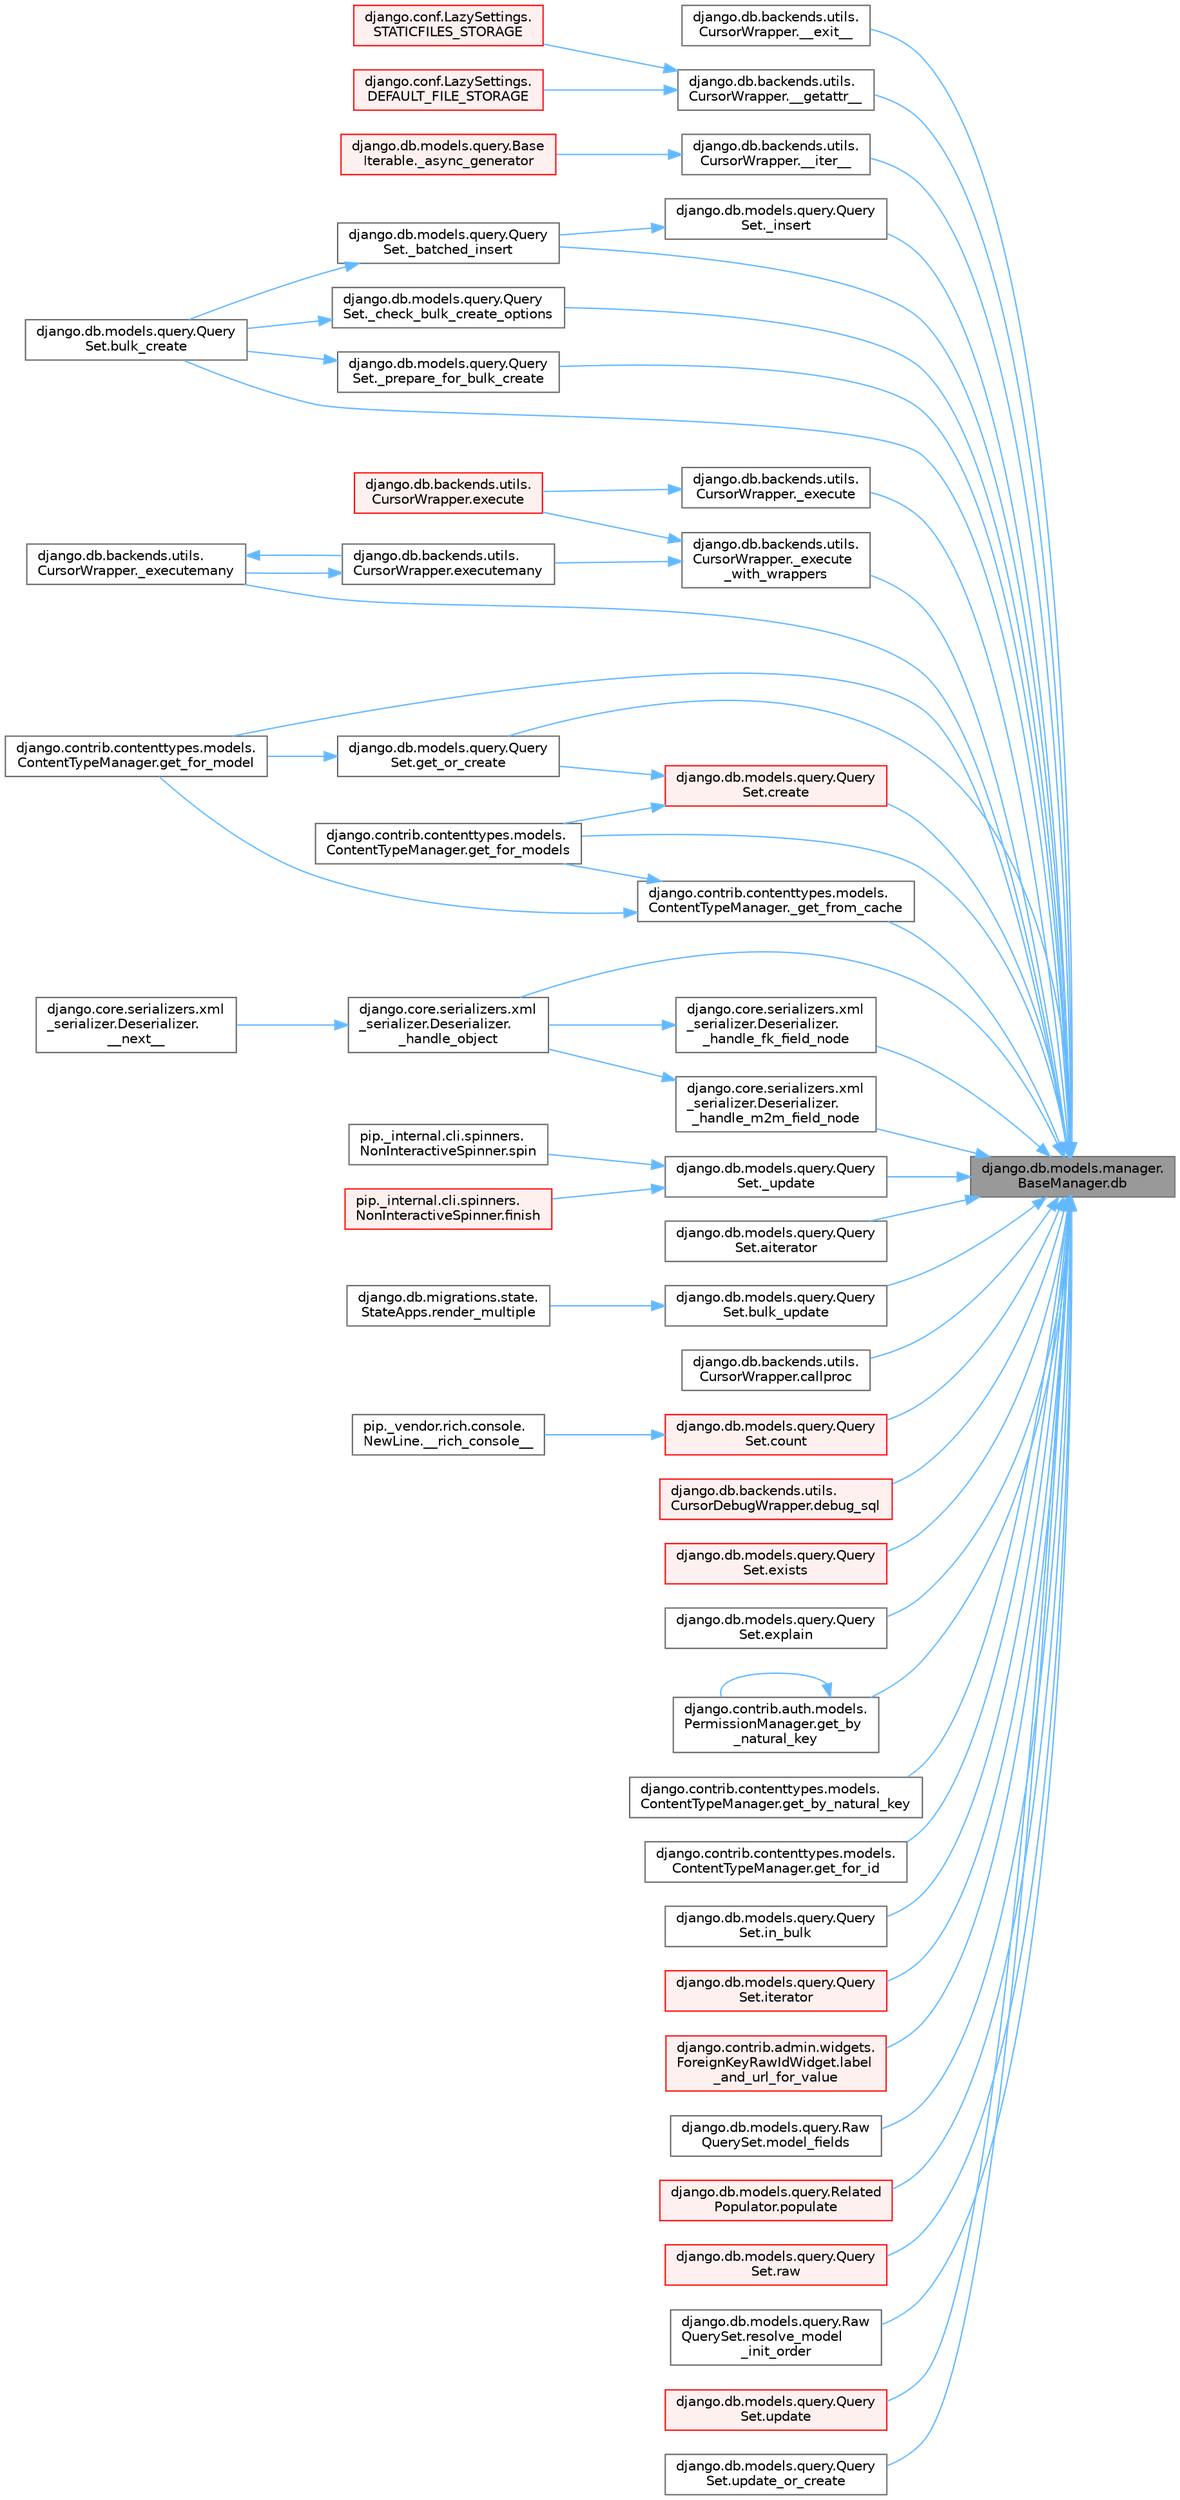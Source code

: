 digraph "django.db.models.manager.BaseManager.db"
{
 // LATEX_PDF_SIZE
  bgcolor="transparent";
  edge [fontname=Helvetica,fontsize=10,labelfontname=Helvetica,labelfontsize=10];
  node [fontname=Helvetica,fontsize=10,shape=box,height=0.2,width=0.4];
  rankdir="RL";
  Node1 [id="Node000001",label="django.db.models.manager.\lBaseManager.db",height=0.2,width=0.4,color="gray40", fillcolor="grey60", style="filled", fontcolor="black",tooltip=" "];
  Node1 -> Node2 [id="edge1_Node000001_Node000002",dir="back",color="steelblue1",style="solid",tooltip=" "];
  Node2 [id="Node000002",label="django.db.backends.utils.\lCursorWrapper.__exit__",height=0.2,width=0.4,color="grey40", fillcolor="white", style="filled",URL="$classdjango_1_1db_1_1backends_1_1utils_1_1_cursor_wrapper.html#a02f5176bb3b2e598d12ac8fdf26f3496",tooltip=" "];
  Node1 -> Node3 [id="edge2_Node000001_Node000003",dir="back",color="steelblue1",style="solid",tooltip=" "];
  Node3 [id="Node000003",label="django.db.backends.utils.\lCursorWrapper.__getattr__",height=0.2,width=0.4,color="grey40", fillcolor="white", style="filled",URL="$classdjango_1_1db_1_1backends_1_1utils_1_1_cursor_wrapper.html#a6acaaa696c45889fa2c675e03cbb7a68",tooltip=" "];
  Node3 -> Node4 [id="edge3_Node000003_Node000004",dir="back",color="steelblue1",style="solid",tooltip=" "];
  Node4 [id="Node000004",label="django.conf.LazySettings.\lDEFAULT_FILE_STORAGE",height=0.2,width=0.4,color="red", fillcolor="#FFF0F0", style="filled",URL="$classdjango_1_1conf_1_1_lazy_settings.html#a262999dfae4088a806facff7288a28b2",tooltip=" "];
  Node3 -> Node6 [id="edge4_Node000003_Node000006",dir="back",color="steelblue1",style="solid",tooltip=" "];
  Node6 [id="Node000006",label="django.conf.LazySettings.\lSTATICFILES_STORAGE",height=0.2,width=0.4,color="red", fillcolor="#FFF0F0", style="filled",URL="$classdjango_1_1conf_1_1_lazy_settings.html#acf7e82a80fdd6a53ad31cd5f784aaaf7",tooltip=" "];
  Node1 -> Node7 [id="edge5_Node000001_Node000007",dir="back",color="steelblue1",style="solid",tooltip=" "];
  Node7 [id="Node000007",label="django.db.backends.utils.\lCursorWrapper.__iter__",height=0.2,width=0.4,color="grey40", fillcolor="white", style="filled",URL="$classdjango_1_1db_1_1backends_1_1utils_1_1_cursor_wrapper.html#ae9eba89bec4f98ba29cf92670ef4bd59",tooltip=" "];
  Node7 -> Node8 [id="edge6_Node000007_Node000008",dir="back",color="steelblue1",style="solid",tooltip=" "];
  Node8 [id="Node000008",label="django.db.models.query.Base\lIterable._async_generator",height=0.2,width=0.4,color="red", fillcolor="#FFF0F0", style="filled",URL="$classdjango_1_1db_1_1models_1_1query_1_1_base_iterable.html#a3ecc2267976bc6628d1fe84d78355144",tooltip=" "];
  Node1 -> Node10 [id="edge7_Node000001_Node000010",dir="back",color="steelblue1",style="solid",tooltip=" "];
  Node10 [id="Node000010",label="django.db.models.query.Query\lSet._batched_insert",height=0.2,width=0.4,color="grey40", fillcolor="white", style="filled",URL="$classdjango_1_1db_1_1models_1_1query_1_1_query_set.html#aa6f8386ccc158cdac2292b06e08f9c22",tooltip=" "];
  Node10 -> Node11 [id="edge8_Node000010_Node000011",dir="back",color="steelblue1",style="solid",tooltip=" "];
  Node11 [id="Node000011",label="django.db.models.query.Query\lSet.bulk_create",height=0.2,width=0.4,color="grey40", fillcolor="white", style="filled",URL="$classdjango_1_1db_1_1models_1_1query_1_1_query_set.html#a486e1689031dc0d2239cdfd775840a39",tooltip=" "];
  Node1 -> Node12 [id="edge9_Node000001_Node000012",dir="back",color="steelblue1",style="solid",tooltip=" "];
  Node12 [id="Node000012",label="django.db.models.query.Query\lSet._check_bulk_create_options",height=0.2,width=0.4,color="grey40", fillcolor="white", style="filled",URL="$classdjango_1_1db_1_1models_1_1query_1_1_query_set.html#a0c5489d9f8a46b3db99570e49c89893b",tooltip=" "];
  Node12 -> Node11 [id="edge10_Node000012_Node000011",dir="back",color="steelblue1",style="solid",tooltip=" "];
  Node1 -> Node13 [id="edge11_Node000001_Node000013",dir="back",color="steelblue1",style="solid",tooltip=" "];
  Node13 [id="Node000013",label="django.db.backends.utils.\lCursorWrapper._execute",height=0.2,width=0.4,color="grey40", fillcolor="white", style="filled",URL="$classdjango_1_1db_1_1backends_1_1utils_1_1_cursor_wrapper.html#a4bce340a1bf575432f30977501cf758e",tooltip=" "];
  Node13 -> Node14 [id="edge12_Node000013_Node000014",dir="back",color="steelblue1",style="solid",tooltip=" "];
  Node14 [id="Node000014",label="django.db.backends.utils.\lCursorWrapper.execute",height=0.2,width=0.4,color="red", fillcolor="#FFF0F0", style="filled",URL="$classdjango_1_1db_1_1backends_1_1utils_1_1_cursor_wrapper.html#a7d0bc9b6584c9fee961505e1d460547c",tooltip=" "];
  Node1 -> Node3182 [id="edge13_Node000001_Node003182",dir="back",color="steelblue1",style="solid",tooltip=" "];
  Node3182 [id="Node003182",label="django.db.backends.utils.\lCursorWrapper._execute\l_with_wrappers",height=0.2,width=0.4,color="grey40", fillcolor="white", style="filled",URL="$classdjango_1_1db_1_1backends_1_1utils_1_1_cursor_wrapper.html#af370e8d10c501e5f5237b4b763ff2706",tooltip=" "];
  Node3182 -> Node14 [id="edge14_Node003182_Node000014",dir="back",color="steelblue1",style="solid",tooltip=" "];
  Node3182 -> Node361 [id="edge15_Node003182_Node000361",dir="back",color="steelblue1",style="solid",tooltip=" "];
  Node361 [id="Node000361",label="django.db.backends.utils.\lCursorWrapper.executemany",height=0.2,width=0.4,color="grey40", fillcolor="white", style="filled",URL="$classdjango_1_1db_1_1backends_1_1utils_1_1_cursor_wrapper.html#a4f4a190ffb0a69b662202fcb68243282",tooltip=" "];
  Node361 -> Node360 [id="edge16_Node000361_Node000360",dir="back",color="steelblue1",style="solid",tooltip=" "];
  Node360 [id="Node000360",label="django.db.backends.utils.\lCursorWrapper._executemany",height=0.2,width=0.4,color="grey40", fillcolor="white", style="filled",URL="$classdjango_1_1db_1_1backends_1_1utils_1_1_cursor_wrapper.html#ad2f0cf3db485ef5192509faf59f6705b",tooltip=" "];
  Node360 -> Node361 [id="edge17_Node000360_Node000361",dir="back",color="steelblue1",style="solid",tooltip=" "];
  Node1 -> Node360 [id="edge18_Node000001_Node000360",dir="back",color="steelblue1",style="solid",tooltip=" "];
  Node1 -> Node3183 [id="edge19_Node000001_Node003183",dir="back",color="steelblue1",style="solid",tooltip=" "];
  Node3183 [id="Node003183",label="django.contrib.contenttypes.models.\lContentTypeManager._get_from_cache",height=0.2,width=0.4,color="grey40", fillcolor="white", style="filled",URL="$classdjango_1_1contrib_1_1contenttypes_1_1models_1_1_content_type_manager.html#a6d855319e01d0a0934756c312fefebbe",tooltip=" "];
  Node3183 -> Node650 [id="edge20_Node003183_Node000650",dir="back",color="steelblue1",style="solid",tooltip=" "];
  Node650 [id="Node000650",label="django.contrib.contenttypes.models.\lContentTypeManager.get_for_model",height=0.2,width=0.4,color="grey40", fillcolor="white", style="filled",URL="$classdjango_1_1contrib_1_1contenttypes_1_1models_1_1_content_type_manager.html#a1b89bc07df6111e44f749d556f96a414",tooltip=" "];
  Node3183 -> Node648 [id="edge21_Node003183_Node000648",dir="back",color="steelblue1",style="solid",tooltip=" "];
  Node648 [id="Node000648",label="django.contrib.contenttypes.models.\lContentTypeManager.get_for_models",height=0.2,width=0.4,color="grey40", fillcolor="white", style="filled",URL="$classdjango_1_1contrib_1_1contenttypes_1_1models_1_1_content_type_manager.html#a541a2e215680799739b6f8c1b19ddda4",tooltip=" "];
  Node1 -> Node3184 [id="edge22_Node000001_Node003184",dir="back",color="steelblue1",style="solid",tooltip=" "];
  Node3184 [id="Node003184",label="django.core.serializers.xml\l_serializer.Deserializer.\l_handle_fk_field_node",height=0.2,width=0.4,color="grey40", fillcolor="white", style="filled",URL="$classdjango_1_1core_1_1serializers_1_1xml__serializer_1_1_deserializer.html#a3b19b6ad21f31fd398e37d59bff1a40d",tooltip=" "];
  Node3184 -> Node3185 [id="edge23_Node003184_Node003185",dir="back",color="steelblue1",style="solid",tooltip=" "];
  Node3185 [id="Node003185",label="django.core.serializers.xml\l_serializer.Deserializer.\l_handle_object",height=0.2,width=0.4,color="grey40", fillcolor="white", style="filled",URL="$classdjango_1_1core_1_1serializers_1_1xml__serializer_1_1_deserializer.html#af217a539bcf26da8677423495d2f2990",tooltip=" "];
  Node3185 -> Node3186 [id="edge24_Node003185_Node003186",dir="back",color="steelblue1",style="solid",tooltip=" "];
  Node3186 [id="Node003186",label="django.core.serializers.xml\l_serializer.Deserializer.\l__next__",height=0.2,width=0.4,color="grey40", fillcolor="white", style="filled",URL="$classdjango_1_1core_1_1serializers_1_1xml__serializer_1_1_deserializer.html#a8b283c3e9b8cd0765b0533eb746a48c5",tooltip=" "];
  Node1 -> Node3187 [id="edge25_Node000001_Node003187",dir="back",color="steelblue1",style="solid",tooltip=" "];
  Node3187 [id="Node003187",label="django.core.serializers.xml\l_serializer.Deserializer.\l_handle_m2m_field_node",height=0.2,width=0.4,color="grey40", fillcolor="white", style="filled",URL="$classdjango_1_1core_1_1serializers_1_1xml__serializer_1_1_deserializer.html#af44804c8e51b875b25e4f550ccbf9787",tooltip=" "];
  Node3187 -> Node3185 [id="edge26_Node003187_Node003185",dir="back",color="steelblue1",style="solid",tooltip=" "];
  Node1 -> Node3185 [id="edge27_Node000001_Node003185",dir="back",color="steelblue1",style="solid",tooltip=" "];
  Node1 -> Node3188 [id="edge28_Node000001_Node003188",dir="back",color="steelblue1",style="solid",tooltip=" "];
  Node3188 [id="Node003188",label="django.db.models.query.Query\lSet._insert",height=0.2,width=0.4,color="grey40", fillcolor="white", style="filled",URL="$classdjango_1_1db_1_1models_1_1query_1_1_query_set.html#ad624a6f29666c876a096c44daa7caf16",tooltip="PRIVATE METHODS #."];
  Node3188 -> Node10 [id="edge29_Node003188_Node000010",dir="back",color="steelblue1",style="solid",tooltip=" "];
  Node1 -> Node3189 [id="edge30_Node000001_Node003189",dir="back",color="steelblue1",style="solid",tooltip=" "];
  Node3189 [id="Node003189",label="django.db.models.query.Query\lSet._prepare_for_bulk_create",height=0.2,width=0.4,color="grey40", fillcolor="white", style="filled",URL="$classdjango_1_1db_1_1models_1_1query_1_1_query_set.html#a445d743c1df020d878c79c6267173258",tooltip=" "];
  Node3189 -> Node11 [id="edge31_Node003189_Node000011",dir="back",color="steelblue1",style="solid",tooltip=" "];
  Node1 -> Node3190 [id="edge32_Node000001_Node003190",dir="back",color="steelblue1",style="solid",tooltip=" "];
  Node3190 [id="Node003190",label="django.db.models.query.Query\lSet._update",height=0.2,width=0.4,color="grey40", fillcolor="white", style="filled",URL="$classdjango_1_1db_1_1models_1_1query_1_1_query_set.html#a55c5b8ef2c0937c01145a87ecfbb9096",tooltip=" "];
  Node3190 -> Node3191 [id="edge33_Node003190_Node003191",dir="back",color="steelblue1",style="solid",tooltip=" "];
  Node3191 [id="Node003191",label="pip._internal.cli.spinners.\lNonInteractiveSpinner.finish",height=0.2,width=0.4,color="red", fillcolor="#FFF0F0", style="filled",URL="$classpip_1_1__internal_1_1cli_1_1spinners_1_1_non_interactive_spinner.html#ab9e9471a0386ea2534995b8542690626",tooltip=" "];
  Node3190 -> Node3192 [id="edge34_Node003190_Node003192",dir="back",color="steelblue1",style="solid",tooltip=" "];
  Node3192 [id="Node003192",label="pip._internal.cli.spinners.\lNonInteractiveSpinner.spin",height=0.2,width=0.4,color="grey40", fillcolor="white", style="filled",URL="$classpip_1_1__internal_1_1cli_1_1spinners_1_1_non_interactive_spinner.html#acab2067d629306c1bf1371062fd616cc",tooltip=" "];
  Node1 -> Node3193 [id="edge35_Node000001_Node003193",dir="back",color="steelblue1",style="solid",tooltip=" "];
  Node3193 [id="Node003193",label="django.db.models.query.Query\lSet.aiterator",height=0.2,width=0.4,color="grey40", fillcolor="white", style="filled",URL="$classdjango_1_1db_1_1models_1_1query_1_1_query_set.html#aeb9dcb5e592c98cc08e197a1ef1b1453",tooltip=" "];
  Node1 -> Node11 [id="edge36_Node000001_Node000011",dir="back",color="steelblue1",style="solid",tooltip=" "];
  Node1 -> Node3194 [id="edge37_Node000001_Node003194",dir="back",color="steelblue1",style="solid",tooltip=" "];
  Node3194 [id="Node003194",label="django.db.models.query.Query\lSet.bulk_update",height=0.2,width=0.4,color="grey40", fillcolor="white", style="filled",URL="$classdjango_1_1db_1_1models_1_1query_1_1_query_set.html#a9d4d2c78c9b7825c15ec25b5c23d8f69",tooltip=" "];
  Node3194 -> Node2360 [id="edge38_Node003194_Node002360",dir="back",color="steelblue1",style="solid",tooltip=" "];
  Node2360 [id="Node002360",label="django.db.migrations.state.\lStateApps.render_multiple",height=0.2,width=0.4,color="grey40", fillcolor="white", style="filled",URL="$classdjango_1_1db_1_1migrations_1_1state_1_1_state_apps.html#abcab12794ffd28029ac0e530e5376d8a",tooltip=" "];
  Node1 -> Node3195 [id="edge39_Node000001_Node003195",dir="back",color="steelblue1",style="solid",tooltip=" "];
  Node3195 [id="Node003195",label="django.db.backends.utils.\lCursorWrapper.callproc",height=0.2,width=0.4,color="grey40", fillcolor="white", style="filled",URL="$classdjango_1_1db_1_1backends_1_1utils_1_1_cursor_wrapper.html#a0cc728536b776be4c32a3abdc275f393",tooltip=" "];
  Node1 -> Node3196 [id="edge40_Node000001_Node003196",dir="back",color="steelblue1",style="solid",tooltip=" "];
  Node3196 [id="Node003196",label="django.db.models.query.Query\lSet.count",height=0.2,width=0.4,color="red", fillcolor="#FFF0F0", style="filled",URL="$classdjango_1_1db_1_1models_1_1query_1_1_query_set.html#a50571215acaaa76c6f87732de6bde934",tooltip=" "];
  Node3196 -> Node1205 [id="edge41_Node003196_Node001205",dir="back",color="steelblue1",style="solid",tooltip=" "];
  Node1205 [id="Node001205",label="pip._vendor.rich.console.\lNewLine.__rich_console__",height=0.2,width=0.4,color="grey40", fillcolor="white", style="filled",URL="$classpip_1_1__vendor_1_1rich_1_1console_1_1_new_line.html#af856823f9fff100f23f9a5b22d9703c6",tooltip=" "];
  Node1 -> Node3197 [id="edge42_Node000001_Node003197",dir="back",color="steelblue1",style="solid",tooltip=" "];
  Node3197 [id="Node003197",label="django.db.models.query.Query\lSet.create",height=0.2,width=0.4,color="red", fillcolor="#FFF0F0", style="filled",URL="$classdjango_1_1db_1_1models_1_1query_1_1_query_set.html#a8c17f2bf2eed4384eefa9467fed0813d",tooltip=" "];
  Node3197 -> Node648 [id="edge43_Node003197_Node000648",dir="back",color="steelblue1",style="solid",tooltip=" "];
  Node3197 -> Node649 [id="edge44_Node003197_Node000649",dir="back",color="steelblue1",style="solid",tooltip=" "];
  Node649 [id="Node000649",label="django.db.models.query.Query\lSet.get_or_create",height=0.2,width=0.4,color="grey40", fillcolor="white", style="filled",URL="$classdjango_1_1db_1_1models_1_1query_1_1_query_set.html#a0f727927ec4d1b9f3087b831cc911c59",tooltip=" "];
  Node649 -> Node650 [id="edge45_Node000649_Node000650",dir="back",color="steelblue1",style="solid",tooltip=" "];
  Node1 -> Node2974 [id="edge46_Node000001_Node002974",dir="back",color="steelblue1",style="solid",tooltip=" "];
  Node2974 [id="Node002974",label="django.db.backends.utils.\lCursorDebugWrapper.debug_sql",height=0.2,width=0.4,color="red", fillcolor="#FFF0F0", style="filled",URL="$classdjango_1_1db_1_1backends_1_1utils_1_1_cursor_debug_wrapper.html#a213aef67104a7ce0d658e2926dea04c2",tooltip=" "];
  Node1 -> Node3198 [id="edge47_Node000001_Node003198",dir="back",color="steelblue1",style="solid",tooltip=" "];
  Node3198 [id="Node003198",label="django.db.models.query.Query\lSet.exists",height=0.2,width=0.4,color="red", fillcolor="#FFF0F0", style="filled",URL="$classdjango_1_1db_1_1models_1_1query_1_1_query_set.html#ae07119b93f36fe3af50d3ee7538a68d1",tooltip=" "];
  Node1 -> Node3199 [id="edge48_Node000001_Node003199",dir="back",color="steelblue1",style="solid",tooltip=" "];
  Node3199 [id="Node003199",label="django.db.models.query.Query\lSet.explain",height=0.2,width=0.4,color="grey40", fillcolor="white", style="filled",URL="$classdjango_1_1db_1_1models_1_1query_1_1_query_set.html#ad2e169c42fb768882c1a2ef206d63c1c",tooltip=" "];
  Node1 -> Node1790 [id="edge49_Node000001_Node001790",dir="back",color="steelblue1",style="solid",tooltip=" "];
  Node1790 [id="Node001790",label="django.contrib.auth.models.\lPermissionManager.get_by\l_natural_key",height=0.2,width=0.4,color="grey40", fillcolor="white", style="filled",URL="$classdjango_1_1contrib_1_1auth_1_1models_1_1_permission_manager.html#a27621698d1bd2b3a2d73dbcd84db0cc3",tooltip=" "];
  Node1790 -> Node1790 [id="edge50_Node001790_Node001790",dir="back",color="steelblue1",style="solid",tooltip=" "];
  Node1 -> Node1791 [id="edge51_Node000001_Node001791",dir="back",color="steelblue1",style="solid",tooltip=" "];
  Node1791 [id="Node001791",label="django.contrib.contenttypes.models.\lContentTypeManager.get_by_natural_key",height=0.2,width=0.4,color="grey40", fillcolor="white", style="filled",URL="$classdjango_1_1contrib_1_1contenttypes_1_1models_1_1_content_type_manager.html#aa19a7b03514cc1871e322fd5aeb2ecbe",tooltip=" "];
  Node1 -> Node1797 [id="edge52_Node000001_Node001797",dir="back",color="steelblue1",style="solid",tooltip=" "];
  Node1797 [id="Node001797",label="django.contrib.contenttypes.models.\lContentTypeManager.get_for_id",height=0.2,width=0.4,color="grey40", fillcolor="white", style="filled",URL="$classdjango_1_1contrib_1_1contenttypes_1_1models_1_1_content_type_manager.html#a4f41aa06163cf8140d954a9d9ac0e99f",tooltip=" "];
  Node1 -> Node650 [id="edge53_Node000001_Node000650",dir="back",color="steelblue1",style="solid",tooltip=" "];
  Node1 -> Node648 [id="edge54_Node000001_Node000648",dir="back",color="steelblue1",style="solid",tooltip=" "];
  Node1 -> Node649 [id="edge55_Node000001_Node000649",dir="back",color="steelblue1",style="solid",tooltip=" "];
  Node1 -> Node2610 [id="edge56_Node000001_Node002610",dir="back",color="steelblue1",style="solid",tooltip=" "];
  Node2610 [id="Node002610",label="django.db.models.query.Query\lSet.in_bulk",height=0.2,width=0.4,color="grey40", fillcolor="white", style="filled",URL="$classdjango_1_1db_1_1models_1_1query_1_1_query_set.html#a5958a37586e4e5a39b6b2f8e3fa65d86",tooltip=" "];
  Node1 -> Node3200 [id="edge57_Node000001_Node003200",dir="back",color="steelblue1",style="solid",tooltip=" "];
  Node3200 [id="Node003200",label="django.db.models.query.Query\lSet.iterator",height=0.2,width=0.4,color="red", fillcolor="#FFF0F0", style="filled",URL="$classdjango_1_1db_1_1models_1_1query_1_1_query_set.html#a88ed4600e485ce3250813b4f8f4a391d",tooltip=" "];
  Node1 -> Node3201 [id="edge58_Node000001_Node003201",dir="back",color="steelblue1",style="solid",tooltip=" "];
  Node3201 [id="Node003201",label="django.contrib.admin.widgets.\lForeignKeyRawIdWidget.label\l_and_url_for_value",height=0.2,width=0.4,color="red", fillcolor="#FFF0F0", style="filled",URL="$classdjango_1_1contrib_1_1admin_1_1widgets_1_1_foreign_key_raw_id_widget.html#aa58e042ccb55708744dbc7bddb00a7a1",tooltip=" "];
  Node1 -> Node3203 [id="edge59_Node000001_Node003203",dir="back",color="steelblue1",style="solid",tooltip=" "];
  Node3203 [id="Node003203",label="django.db.models.query.Raw\lQuerySet.model_fields",height=0.2,width=0.4,color="grey40", fillcolor="white", style="filled",URL="$classdjango_1_1db_1_1models_1_1query_1_1_raw_query_set.html#ab1ddd842120bd4b979f40829c1c33960",tooltip=" "];
  Node1 -> Node3204 [id="edge60_Node000001_Node003204",dir="back",color="steelblue1",style="solid",tooltip=" "];
  Node3204 [id="Node003204",label="django.db.models.query.Related\lPopulator.populate",height=0.2,width=0.4,color="red", fillcolor="#FFF0F0", style="filled",URL="$classdjango_1_1db_1_1models_1_1query_1_1_related_populator.html#aa3aa58889f7c8f4e15d87b4dc082e093",tooltip=" "];
  Node1 -> Node3205 [id="edge61_Node000001_Node003205",dir="back",color="steelblue1",style="solid",tooltip=" "];
  Node3205 [id="Node003205",label="django.db.models.query.Query\lSet.raw",height=0.2,width=0.4,color="red", fillcolor="#FFF0F0", style="filled",URL="$classdjango_1_1db_1_1models_1_1query_1_1_query_set.html#abce199e3993658459fb2f7c2719daa45",tooltip="PUBLIC METHODS THAT RETURN A QUERYSET SUBCLASS #."];
  Node1 -> Node3386 [id="edge62_Node000001_Node003386",dir="back",color="steelblue1",style="solid",tooltip=" "];
  Node3386 [id="Node003386",label="django.db.models.query.Raw\lQuerySet.resolve_model\l_init_order",height=0.2,width=0.4,color="grey40", fillcolor="white", style="filled",URL="$classdjango_1_1db_1_1models_1_1query_1_1_raw_query_set.html#a8a62cebd69529238185395d1f9290246",tooltip=" "];
  Node1 -> Node3387 [id="edge63_Node000001_Node003387",dir="back",color="steelblue1",style="solid",tooltip=" "];
  Node3387 [id="Node003387",label="django.db.models.query.Query\lSet.update",height=0.2,width=0.4,color="red", fillcolor="#FFF0F0", style="filled",URL="$classdjango_1_1db_1_1models_1_1query_1_1_query_set.html#ab6293ece1c0100aa9a26a3fb2d666a06",tooltip=" "];
  Node1 -> Node3388 [id="edge64_Node000001_Node003388",dir="back",color="steelblue1",style="solid",tooltip=" "];
  Node3388 [id="Node003388",label="django.db.models.query.Query\lSet.update_or_create",height=0.2,width=0.4,color="grey40", fillcolor="white", style="filled",URL="$classdjango_1_1db_1_1models_1_1query_1_1_query_set.html#a1e367b6f05a52a4f6ae5d8a4dd1a1959",tooltip=" "];
}
